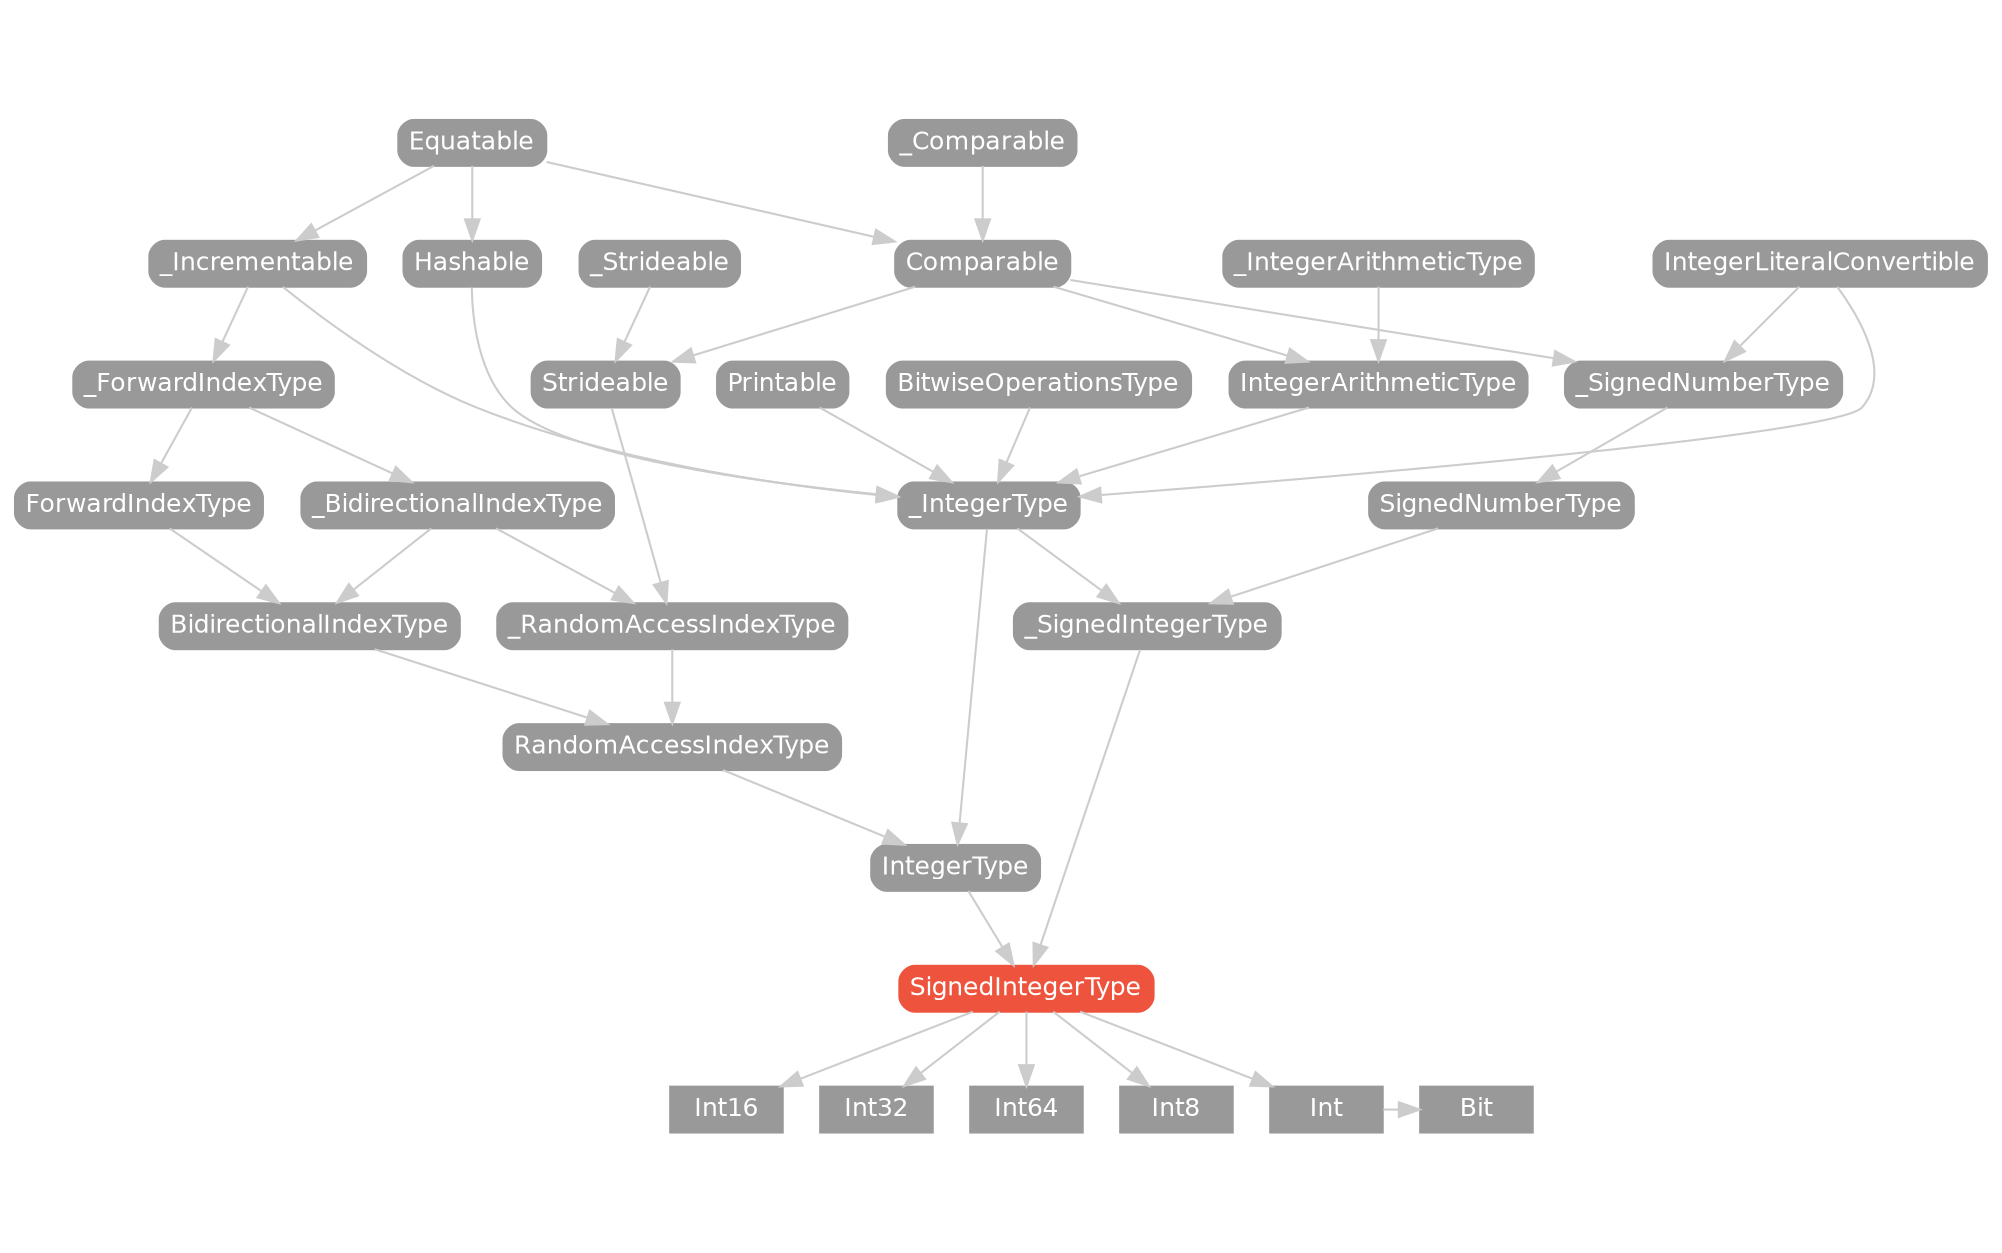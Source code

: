 strict digraph "SignedIntegerType - Type Hierarchy - SwiftDoc.org" {
    pad="0.1,0.8"
    node [shape=box, style="filled,rounded", color="#999999", fillcolor="#999999", fontcolor=white, fontname=Helvetica, fontnames="Helvetica,sansserif", fontsize=12, margin="0.07,0.05", height="0.3"]
    edge [color="#cccccc"]
    "BidirectionalIndexType" [URL="/protocol/BidirectionalIndexType/"]
    "Bit" [URL="/type/Bit/", style=filled]
    "BitwiseOperationsType" [URL="/protocol/BitwiseOperationsType/"]
    "Comparable" [URL="/protocol/Comparable/"]
    "Equatable" [URL="/protocol/Equatable/"]
    "ForwardIndexType" [URL="/protocol/ForwardIndexType/"]
    "Hashable" [URL="/protocol/Hashable/"]
    "Int" [URL="/type/Int/", style=filled]
    "Int16" [URL="/type/Int16/", style=filled]
    "Int32" [URL="/type/Int32/", style=filled]
    "Int64" [URL="/type/Int64/", style=filled]
    "Int8" [URL="/type/Int8/", style=filled]
    "IntegerArithmeticType" [URL="/protocol/IntegerArithmeticType/"]
    "IntegerLiteralConvertible" [URL="/protocol/IntegerLiteralConvertible/"]
    "IntegerType" [URL="/protocol/IntegerType/"]
    "Printable" [URL="/protocol/Printable/"]
    "RandomAccessIndexType" [URL="/protocol/RandomAccessIndexType/"]
    "SignedIntegerType" [URL="/protocol/SignedIntegerType/", style="filled,rounded", fillcolor="#ee543d", color="#ee543d"]
    "SignedNumberType" [URL="/protocol/SignedNumberType/"]
    "Strideable" [URL="/protocol/Strideable/"]
    "_BidirectionalIndexType" [URL="/protocol/_BidirectionalIndexType/"]
    "_Comparable" [URL="/protocol/_Comparable/"]
    "_ForwardIndexType" [URL="/protocol/_ForwardIndexType/"]
    "_Incrementable" [URL="/protocol/_Incrementable/"]
    "_IntegerArithmeticType" [URL="/protocol/_IntegerArithmeticType/"]
    "_IntegerType" [URL="/protocol/_IntegerType/"]
    "_RandomAccessIndexType" [URL="/protocol/_RandomAccessIndexType/"]
    "_SignedIntegerType" [URL="/protocol/_SignedIntegerType/"]
    "_SignedNumberType" [URL="/protocol/_SignedNumberType/"]
    "_Strideable" [URL="/protocol/_Strideable/"]    "SignedIntegerType" -> "Int"
    "SignedIntegerType" -> "Int16"
    "SignedIntegerType" -> "Int32"
    "SignedIntegerType" -> "Int64"
    "SignedIntegerType" -> "Int8"
    "Int" -> "Bit"
    "_SignedIntegerType" -> "SignedIntegerType"
    "IntegerType" -> "SignedIntegerType"
    "_IntegerType" -> "_SignedIntegerType"
    "SignedNumberType" -> "_SignedIntegerType"
    "IntegerLiteralConvertible" -> "_IntegerType"
    "Printable" -> "_IntegerType"
    "Hashable" -> "_IntegerType"
    "IntegerArithmeticType" -> "_IntegerType"
    "BitwiseOperationsType" -> "_IntegerType"
    "_Incrementable" -> "_IntegerType"
    "Equatable" -> "Hashable"
    "_IntegerArithmeticType" -> "IntegerArithmeticType"
    "Comparable" -> "IntegerArithmeticType"
    "_Comparable" -> "Comparable"
    "Equatable" -> "Comparable"
    "Equatable" -> "_Incrementable"
    "_SignedNumberType" -> "SignedNumberType"
    "Comparable" -> "_SignedNumberType"
    "IntegerLiteralConvertible" -> "_SignedNumberType"
    "_Comparable" -> "Comparable"
    "Equatable" -> "Comparable"
    "_IntegerType" -> "IntegerType"
    "RandomAccessIndexType" -> "IntegerType"
    "IntegerLiteralConvertible" -> "_IntegerType"
    "Printable" -> "_IntegerType"
    "Hashable" -> "_IntegerType"
    "IntegerArithmeticType" -> "_IntegerType"
    "BitwiseOperationsType" -> "_IntegerType"
    "_Incrementable" -> "_IntegerType"
    "Equatable" -> "Hashable"
    "_IntegerArithmeticType" -> "IntegerArithmeticType"
    "Comparable" -> "IntegerArithmeticType"
    "_Comparable" -> "Comparable"
    "Equatable" -> "Comparable"
    "Equatable" -> "_Incrementable"
    "BidirectionalIndexType" -> "RandomAccessIndexType"
    "_RandomAccessIndexType" -> "RandomAccessIndexType"
    "ForwardIndexType" -> "BidirectionalIndexType"
    "_BidirectionalIndexType" -> "BidirectionalIndexType"
    "_ForwardIndexType" -> "ForwardIndexType"
    "_Incrementable" -> "_ForwardIndexType"
    "Equatable" -> "_Incrementable"
    "_ForwardIndexType" -> "_BidirectionalIndexType"
    "_Incrementable" -> "_ForwardIndexType"
    "Equatable" -> "_Incrementable"
    "_BidirectionalIndexType" -> "_RandomAccessIndexType"
    "Strideable" -> "_RandomAccessIndexType"
    "_ForwardIndexType" -> "_BidirectionalIndexType"
    "_Incrementable" -> "_ForwardIndexType"
    "Equatable" -> "_Incrementable"
    "Comparable" -> "Strideable"
    "_Strideable" -> "Strideable"
    "_Comparable" -> "Comparable"
    "Equatable" -> "Comparable"
    subgraph Types {
        rank = max; "Int"; "Int16"; "Int32"; "Int64"; "Int8"; "Bit";
    }
}